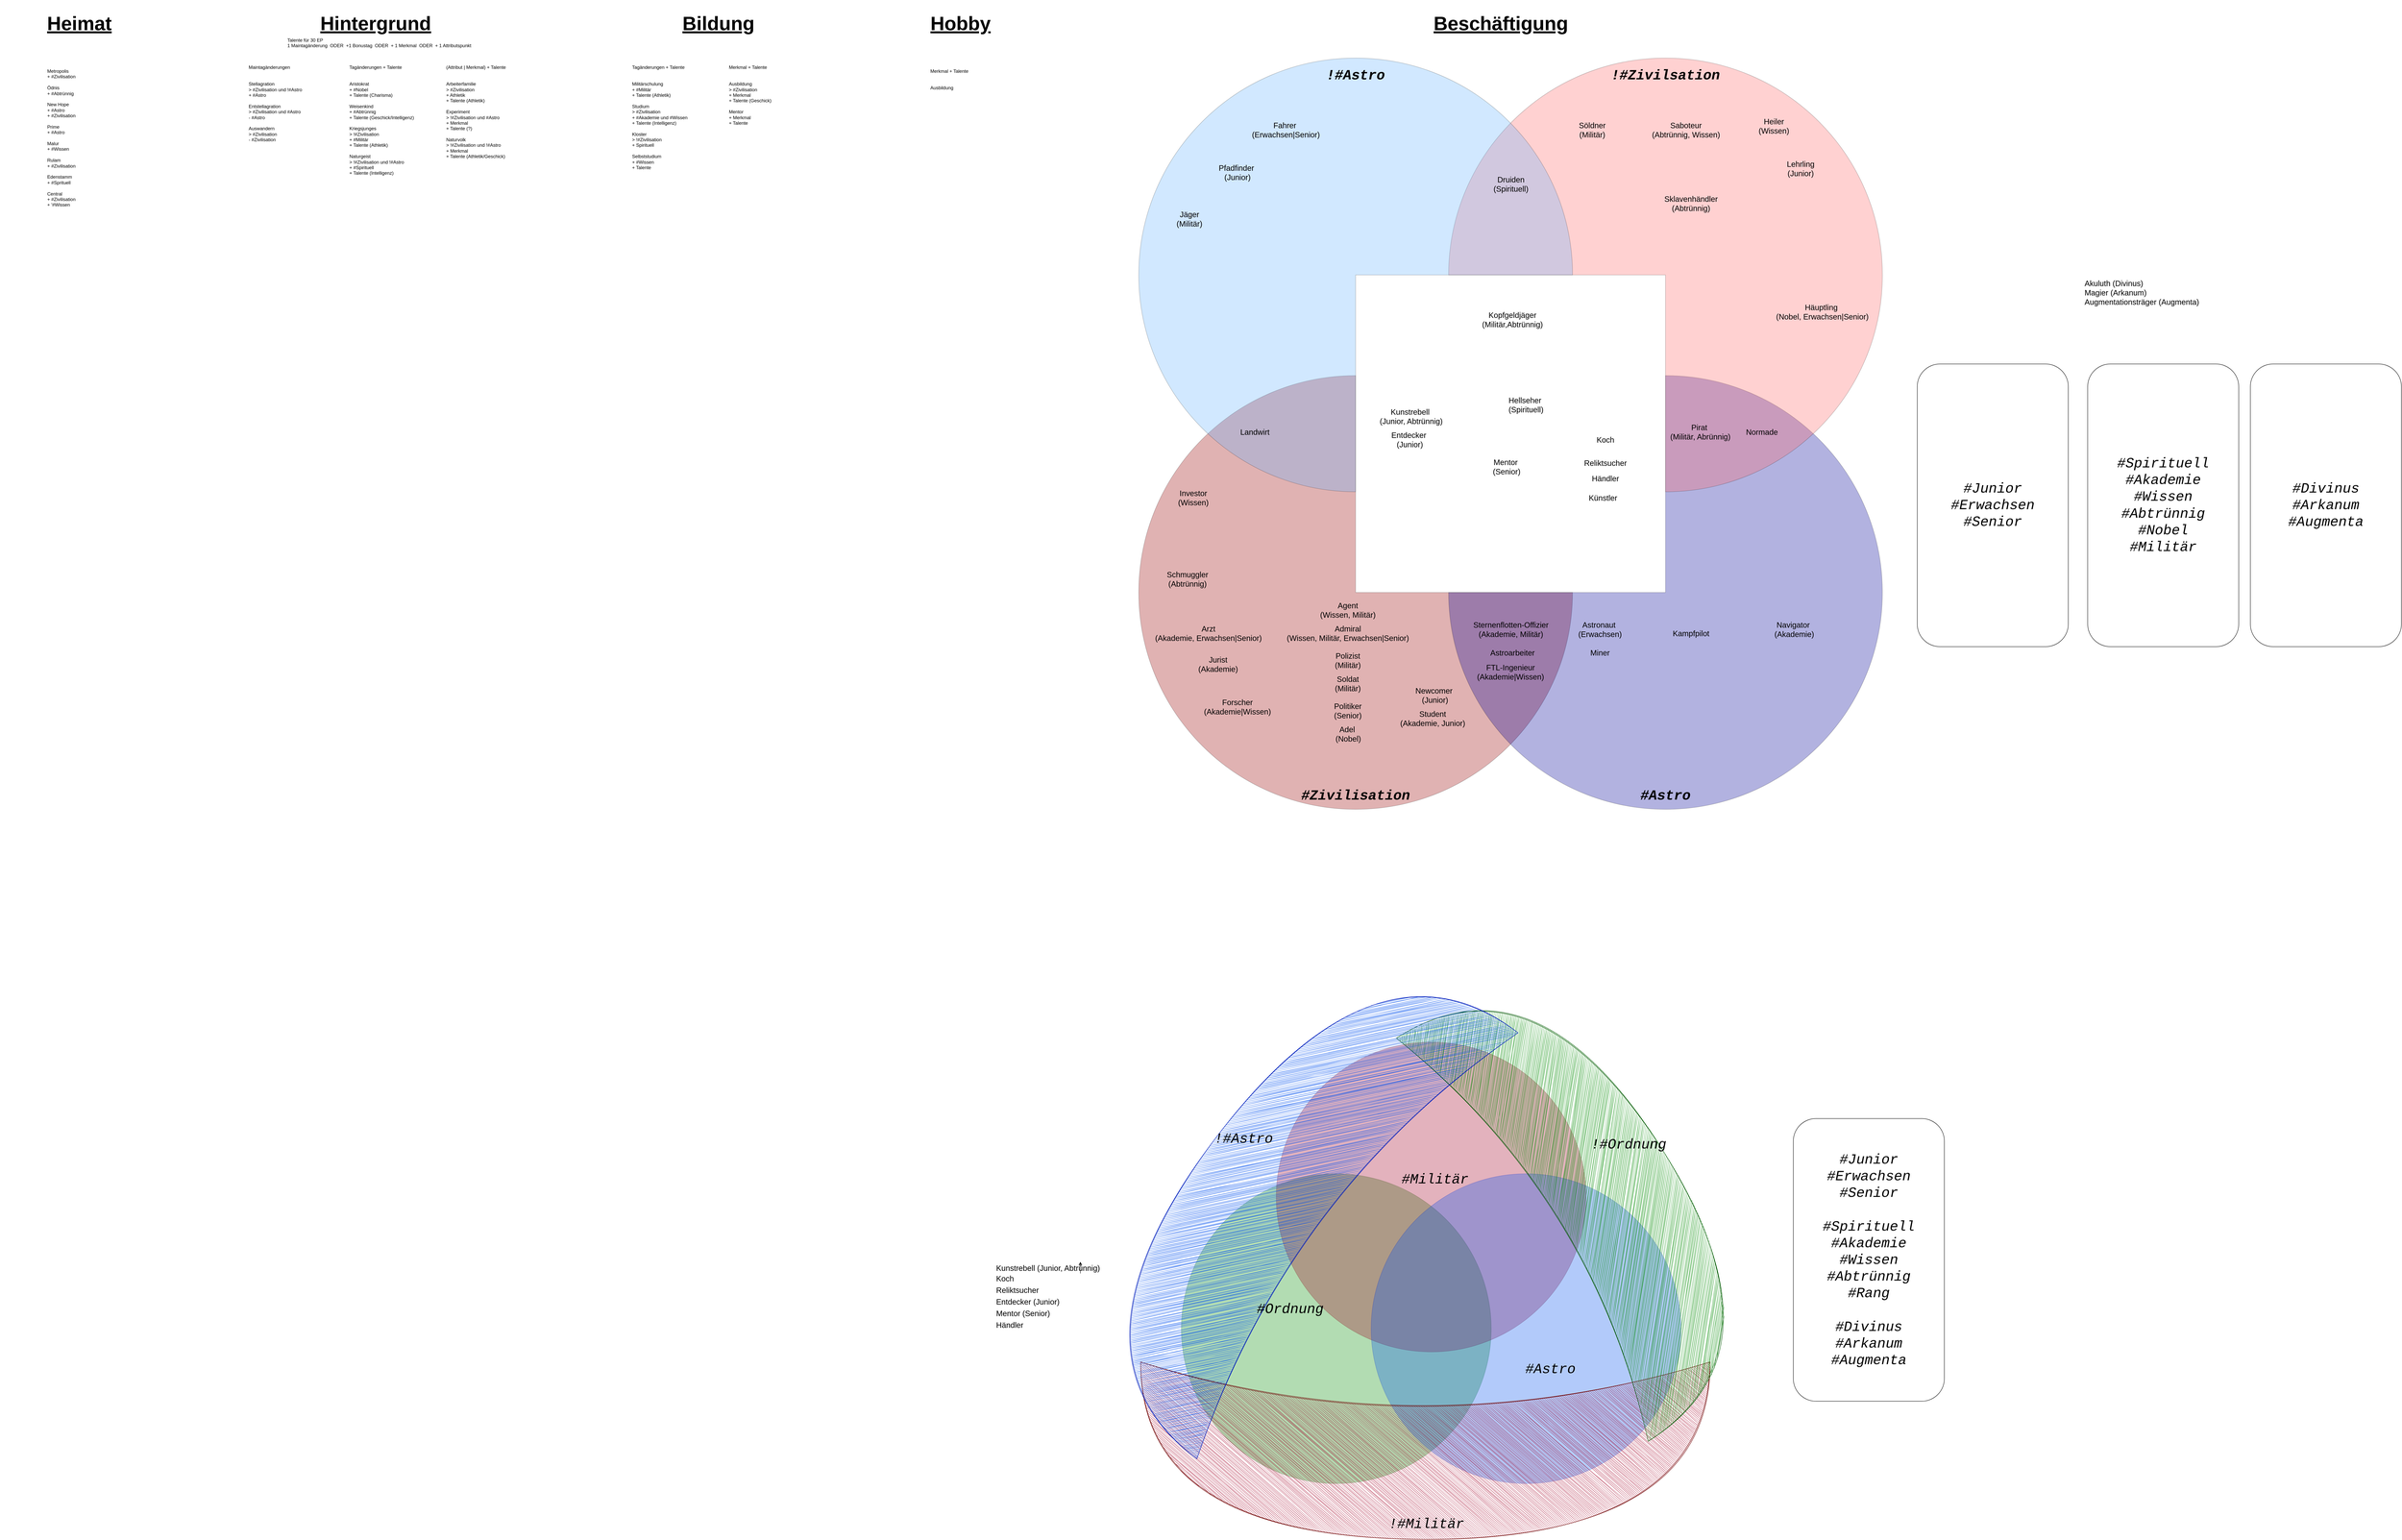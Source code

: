 <mxfile version="24.6.4" type="device">
  <diagram name="Page-1" id="MjzCdtp8GDxRlM3i0NZF">
    <mxGraphModel dx="4419" dy="-3522" grid="1" gridSize="10" guides="1" tooltips="1" connect="1" arrows="1" fold="1" page="0" pageScale="1" pageWidth="850" pageHeight="1100" background="none" math="0" shadow="0">
      <root>
        <mxCell id="0" />
        <mxCell id="1" parent="0" />
        <mxCell id="GH4HXwJByiZROu1ke-vD-22" value="" style="rounded=1;whiteSpace=wrap;html=1;" parent="1" vertex="1">
          <mxGeometry x="1570" y="5060" width="390" height="730" as="geometry" />
        </mxCell>
        <mxCell id="EC7FnCejjiKM2iZam1Gx-15" value="" style="ellipse;whiteSpace=wrap;html=1;opacity=30;fillColor=#008a00;strokeColor=#005700;fontColor=#ffffff;" parent="1" vertex="1">
          <mxGeometry x="-330" y="7151.2" width="800" height="800" as="geometry" />
        </mxCell>
        <mxCell id="EC7FnCejjiKM2iZam1Gx-16" value="" style="ellipse;whiteSpace=wrap;html=1;opacity=30;fillColor=#a20025;strokeColor=#6F0000;fontColor=#ffffff;" parent="1" vertex="1">
          <mxGeometry x="-85" y="6811.2" width="800" height="800" as="geometry" />
        </mxCell>
        <mxCell id="EC7FnCejjiKM2iZam1Gx-17" value="" style="ellipse;whiteSpace=wrap;html=1;opacity=30;fillColor=#0050ef;strokeColor=#001DBC;fontColor=#ffffff;" parent="1" vertex="1">
          <mxGeometry x="160" y="7151.2" width="800" height="800" as="geometry" />
        </mxCell>
        <mxCell id="EC7FnCejjiKM2iZam1Gx-52" value="" style="shape=xor;whiteSpace=wrap;html=1;rotation=90;fillColor=#a20025;fontColor=#ffffff;strokeColor=#6F0000;sketch=1;curveFitting=1;jiggle=2;" parent="1" vertex="1">
          <mxGeometry x="70.87" y="7131.26" width="458.12" height="1470.03" as="geometry" />
        </mxCell>
        <mxCell id="EC7FnCejjiKM2iZam1Gx-53" value="" style="shape=xor;whiteSpace=wrap;html=1;rotation=-32;fillColor=#008a00;fontColor=#ffffff;strokeColor=#005700;sketch=1;curveFitting=1;jiggle=2;" parent="1" vertex="1">
          <mxGeometry x="517.49" y="6593.82" width="430" height="1227.43" as="geometry" />
        </mxCell>
        <mxCell id="EC7FnCejjiKM2iZam1Gx-54" value="" style="shape=xor;whiteSpace=wrap;html=1;rotation=-143;fillColor=#0050ef;fontColor=#ffffff;strokeColor=#001DBC;sketch=1;curveFitting=1;jiggle=2;" parent="1" vertex="1">
          <mxGeometry x="-288.99" y="6510" width="460" height="1378.05" as="geometry" />
        </mxCell>
        <mxCell id="cSLLkAMYYcsR5AigTN__-8" value="Beschäftigung" style="text;html=1;align=center;verticalAlign=middle;whiteSpace=wrap;rounded=0;fontSize=50;fontStyle=5" parent="1" vertex="1">
          <mxGeometry x="290" y="4120" width="410" height="120" as="geometry" />
        </mxCell>
        <mxCell id="pWcKWI6zweaZhQUAbcBb-249" value="Hobby" style="text;html=1;align=center;verticalAlign=middle;whiteSpace=wrap;rounded=0;fontSize=50;fontStyle=5" parent="1" vertex="1">
          <mxGeometry x="-1105" y="4120" width="410" height="120" as="geometry" />
        </mxCell>
        <mxCell id="pWcKWI6zweaZhQUAbcBb-250" value="Bildung" style="text;html=1;align=center;verticalAlign=middle;whiteSpace=wrap;rounded=0;fontSize=50;fontStyle=5" parent="1" vertex="1">
          <mxGeometry x="-1730" y="4120" width="410" height="120" as="geometry" />
        </mxCell>
        <mxCell id="pWcKWI6zweaZhQUAbcBb-252" value="Hintergrund" style="text;html=1;align=center;verticalAlign=middle;whiteSpace=wrap;rounded=0;fontSize=50;fontStyle=5" parent="1" vertex="1">
          <mxGeometry x="-2615" y="4120" width="410" height="120" as="geometry" />
        </mxCell>
        <mxCell id="pWcKWI6zweaZhQUAbcBb-260" value="Heimat" style="text;html=1;align=center;verticalAlign=middle;whiteSpace=wrap;rounded=0;fontSize=50;fontStyle=5" parent="1" vertex="1">
          <mxGeometry x="-3380" y="4120" width="410" height="120" as="geometry" />
        </mxCell>
        <mxCell id="pWcKWI6zweaZhQUAbcBb-410" value="Akuluth (Divinus)&lt;div&gt;&lt;/div&gt;&lt;div&gt;Magier (Arkanum)&lt;div&gt;&lt;/div&gt;&lt;div&gt;Augmentationsträger (Augmenta)&lt;/div&gt;&lt;/div&gt;" style="text;html=1;align=left;verticalAlign=middle;whiteSpace=wrap;rounded=0;fontSize=20;fontStyle=0;fontFamily=Helvetica;labelBorderColor=none;textShadow=0;" parent="1" vertex="1">
          <mxGeometry x="2000" y="4860" width="510" height="30" as="geometry" />
        </mxCell>
        <mxCell id="SncgIBEC0IGQldtbMDlM-100" value="Koch" style="text;html=1;align=left;verticalAlign=middle;whiteSpace=wrap;rounded=0;fontSize=20;" parent="1" vertex="1">
          <mxGeometry x="-810" y="7406.03" width="60" height="30" as="geometry" />
        </mxCell>
        <mxCell id="EC7FnCejjiKM2iZam1Gx-3" value="Reliktsucher" style="text;html=1;align=left;verticalAlign=middle;whiteSpace=wrap;rounded=0;fontSize=20;fontStyle=0;fontFamily=Helvetica;labelBorderColor=none;textShadow=0;" parent="1" vertex="1">
          <mxGeometry x="-810" y="7436.03" width="100" height="30" as="geometry" />
        </mxCell>
        <mxCell id="EC7FnCejjiKM2iZam1Gx-19" value="#Astro" style="text;html=1;align=center;verticalAlign=middle;whiteSpace=wrap;rounded=0;fontFamily=Courier New;fontStyle=2;fontSize=36;" parent="1" vertex="1">
          <mxGeometry x="552.97" y="7641.2" width="140" height="30" as="geometry" />
        </mxCell>
        <mxCell id="EC7FnCejjiKM2iZam1Gx-20" value="#Ordnung" style="text;html=1;align=center;verticalAlign=middle;whiteSpace=wrap;rounded=0;fontFamily=Courier New;fontStyle=2;fontSize=36;" parent="1" vertex="1">
          <mxGeometry x="-138.96" y="7486.26" width="180" height="30" as="geometry" />
        </mxCell>
        <mxCell id="EC7FnCejjiKM2iZam1Gx-21" value="#Militär" style="text;html=1;align=center;verticalAlign=middle;whiteSpace=wrap;rounded=0;fontFamily=Courier New;fontStyle=2;fontSize=36;" parent="1" vertex="1">
          <mxGeometry x="240" y="7151.2" width="170" height="30" as="geometry" />
        </mxCell>
        <mxCell id="EC7FnCejjiKM2iZam1Gx-35" value="" style="rounded=1;whiteSpace=wrap;html=1;" parent="1" vertex="1">
          <mxGeometry x="1250" y="7008.65" width="390" height="730" as="geometry" />
        </mxCell>
        <mxCell id="EC7FnCejjiKM2iZam1Gx-37" value="&lt;div&gt;&lt;span style=&quot;background-color: initial;&quot;&gt;#Junior&lt;/span&gt;&lt;br&gt;&lt;/div&gt;&lt;div&gt;#Erwachsen&lt;/div&gt;&lt;span style=&quot;background-color: initial;&quot;&gt;#Senior&lt;/span&gt;&lt;div&gt;&lt;br&gt;&lt;/div&gt;&lt;div&gt;#Spirituell&lt;div&gt;#Akademie&lt;/div&gt;&lt;div&gt;#Wissen&lt;/div&gt;&lt;div&gt;#Abtrünnig&lt;/div&gt;&lt;div&gt;#Rang&lt;/div&gt;&lt;div&gt;&lt;br&gt;&lt;/div&gt;&lt;/div&gt;&lt;div&gt;#Divinus&lt;/div&gt;&lt;div&gt;#Arkanum&lt;/div&gt;&lt;div&gt;#Augmenta&lt;/div&gt;" style="text;html=1;align=center;verticalAlign=middle;whiteSpace=wrap;rounded=0;fontFamily=Courier New;fontStyle=2;fontSize=36;" parent="1" vertex="1">
          <mxGeometry x="1275" y="7048.65" width="340" height="650" as="geometry" />
        </mxCell>
        <mxCell id="EC7FnCejjiKM2iZam1Gx-44" value="!#Ordnung" style="text;html=1;align=center;verticalAlign=middle;whiteSpace=wrap;rounded=0;fontFamily=Courier New;fontStyle=2;fontSize=36;" parent="1" vertex="1">
          <mxGeometry x="735" y="7061.26" width="180" height="30" as="geometry" />
        </mxCell>
        <mxCell id="EC7FnCejjiKM2iZam1Gx-46" value="!#Astro" style="text;html=1;align=center;verticalAlign=middle;whiteSpace=wrap;rounded=0;fontFamily=Courier New;fontStyle=2;fontSize=36;" parent="1" vertex="1">
          <mxGeometry x="-258.96" y="7046.2" width="180" height="30" as="geometry" />
        </mxCell>
        <mxCell id="EC7FnCejjiKM2iZam1Gx-50" value="!#Militär" style="text;html=1;align=center;verticalAlign=middle;whiteSpace=wrap;rounded=0;fontFamily=Courier New;fontStyle=2;fontSize=36;" parent="1" vertex="1">
          <mxGeometry x="217.93" y="8041.2" width="170" height="30" as="geometry" />
        </mxCell>
        <mxCell id="EC7FnCejjiKM2iZam1Gx-73" value="Kunstrebell (Junior, Abtrünnig)" style="text;html=1;align=left;verticalAlign=middle;whiteSpace=wrap;rounded=0;fontSize=20;fontStyle=0;fontFamily=Helvetica;labelBorderColor=none;textShadow=0;" parent="1" vertex="1">
          <mxGeometry x="-810" y="7378.65" width="292.54" height="30" as="geometry" />
        </mxCell>
        <mxCell id="EC7FnCejjiKM2iZam1Gx-74" style="edgeStyle=orthogonalEdgeStyle;rounded=0;orthogonalLoop=1;jettySize=auto;html=1;exitX=0.75;exitY=1;exitDx=0;exitDy=0;entryX=0.75;entryY=0;entryDx=0;entryDy=0;" parent="1" source="EC7FnCejjiKM2iZam1Gx-73" target="EC7FnCejjiKM2iZam1Gx-73" edge="1">
          <mxGeometry relative="1" as="geometry" />
        </mxCell>
        <mxCell id="EC7FnCejjiKM2iZam1Gx-84" value="Entdecker (Junior)" style="text;html=1;align=left;verticalAlign=middle;whiteSpace=wrap;rounded=0;fontSize=20;fontStyle=0;fontFamily=Helvetica;labelBorderColor=none;textShadow=0;" parent="1" vertex="1">
          <mxGeometry x="-810" y="7466.03" width="200" height="30" as="geometry" />
        </mxCell>
        <mxCell id="EC7FnCejjiKM2iZam1Gx-85" value="Mentor (Senior)" style="text;html=1;align=left;verticalAlign=middle;whiteSpace=wrap;rounded=0;fontSize=20;fontStyle=0;fontFamily=Helvetica;labelBorderColor=none;textShadow=0;" parent="1" vertex="1">
          <mxGeometry x="-810" y="7496.03" width="232.07" height="30" as="geometry" />
        </mxCell>
        <mxCell id="wm9aWNSp8pXr20KisTxj-4" value="Händler" style="text;html=1;align=left;verticalAlign=middle;whiteSpace=wrap;rounded=0;fontSize=20;fontStyle=0;fontFamily=Helvetica;labelBorderColor=none;textShadow=0;" parent="1" vertex="1">
          <mxGeometry x="-810" y="7526.03" width="100" height="30" as="geometry" />
        </mxCell>
        <mxCell id="GH4HXwJByiZROu1ke-vD-2" value="Metropolis&lt;div&gt;+ #&lt;span style=&quot;background-color: initial;&quot;&gt;Zivilisation&lt;/span&gt;&lt;span style=&quot;background-color: initial;&quot;&gt;&amp;nbsp;&lt;/span&gt;&lt;/div&gt;&lt;div&gt;&lt;br&gt;&lt;div&gt;Ödnis&lt;/div&gt;&lt;div&gt;+ #Abtrünnig&lt;/div&gt;&lt;div&gt;&lt;br&gt;&lt;/div&gt;&lt;div&gt;New Hope&lt;/div&gt;&lt;div&gt;+ #Astro&lt;/div&gt;&lt;div&gt;+ #&lt;span style=&quot;background-color: initial;&quot;&gt;Zivilisation&lt;/span&gt;&lt;span style=&quot;background-color: initial;&quot;&gt;&amp;nbsp;&lt;/span&gt;&lt;/div&gt;&lt;div&gt;&lt;br&gt;&lt;/div&gt;&lt;div&gt;Prime&lt;/div&gt;&lt;div&gt;+ #Astro&lt;/div&gt;&lt;div&gt;&lt;br&gt;&lt;/div&gt;&lt;div&gt;Malur&lt;/div&gt;&lt;div&gt;+ #Wissen&lt;/div&gt;&lt;div&gt;&lt;br&gt;&lt;/div&gt;&lt;div&gt;Rulam&lt;/div&gt;&lt;div&gt;+ #&lt;span style=&quot;background-color: initial;&quot;&gt;Zivilisation&lt;/span&gt;&lt;span style=&quot;background-color: initial;&quot;&gt;&amp;nbsp;&lt;/span&gt;&lt;/div&gt;&lt;div&gt;&lt;br&gt;Edenstamm&lt;/div&gt;&lt;div&gt;+ #Sprituell&lt;/div&gt;&lt;div&gt;&lt;br&gt;&lt;/div&gt;&lt;div&gt;Central&lt;/div&gt;&lt;/div&gt;&lt;div&gt;+ #&lt;span style=&quot;background-color: initial;&quot;&gt;Zivilisation&lt;/span&gt;&lt;span style=&quot;background-color: initial;&quot;&gt;&amp;nbsp;&lt;/span&gt;&lt;/div&gt;&lt;div&gt;+ &#39;#Wissen&lt;/div&gt;" style="text;html=1;align=left;verticalAlign=top;whiteSpace=wrap;rounded=0;" parent="1" vertex="1">
          <mxGeometry x="-3260" y="4290" width="220" height="425" as="geometry" />
        </mxCell>
        <mxCell id="GH4HXwJByiZROu1ke-vD-21" value="&lt;div&gt;&lt;span style=&quot;background-color: initial;&quot;&gt;#Junior&lt;/span&gt;&lt;br&gt;&lt;/div&gt;&lt;div&gt;#Erwachsen&lt;/div&gt;&lt;span style=&quot;background-color: initial;&quot;&gt;#Senior&lt;/span&gt;" style="text;html=1;align=center;verticalAlign=middle;whiteSpace=wrap;rounded=0;fontFamily=Courier New;fontStyle=2;fontSize=36;" parent="1" vertex="1">
          <mxGeometry x="1595" y="5100" width="340" height="650" as="geometry" />
        </mxCell>
        <mxCell id="GH4HXwJByiZROu1ke-vD-23" value="" style="rounded=1;whiteSpace=wrap;html=1;" parent="1" vertex="1">
          <mxGeometry x="2010" y="5060" width="390" height="730" as="geometry" />
        </mxCell>
        <mxCell id="GH4HXwJByiZROu1ke-vD-24" value="&lt;div&gt;&lt;span style=&quot;background-color: initial;&quot;&gt;#Spirituell&lt;/span&gt;&lt;br&gt;&lt;/div&gt;&lt;div&gt;&lt;div&gt;#Akademie&lt;/div&gt;&lt;div&gt;#Wissen&lt;/div&gt;&lt;div&gt;#Abtrünnig&lt;/div&gt;&lt;div&gt;#Nobel&lt;/div&gt;&lt;/div&gt;&lt;div&gt;#Militär&lt;/div&gt;" style="text;html=1;align=center;verticalAlign=middle;whiteSpace=wrap;rounded=0;fontFamily=Courier New;fontStyle=2;fontSize=36;" parent="1" vertex="1">
          <mxGeometry x="2035" y="5100" width="340" height="650" as="geometry" />
        </mxCell>
        <mxCell id="GH4HXwJByiZROu1ke-vD-25" value="" style="rounded=1;whiteSpace=wrap;html=1;" parent="1" vertex="1">
          <mxGeometry x="2430" y="5060" width="390" height="730" as="geometry" />
        </mxCell>
        <mxCell id="GH4HXwJByiZROu1ke-vD-26" value="&lt;div&gt;&lt;span style=&quot;background-color: initial;&quot;&gt;#Divinus&lt;/span&gt;&lt;br&gt;&lt;/div&gt;&lt;div&gt;#Arkanum&lt;/div&gt;&lt;div&gt;#Augmenta&lt;/div&gt;" style="text;html=1;align=center;verticalAlign=middle;whiteSpace=wrap;rounded=0;fontFamily=Courier New;fontStyle=2;fontSize=36;" parent="1" vertex="1">
          <mxGeometry x="2455" y="5100" width="340" height="650" as="geometry" />
        </mxCell>
        <mxCell id="GH4HXwJByiZROu1ke-vD-45" value="" style="verticalLabelPosition=bottom;verticalAlign=top;html=1;shape=mxgraph.basic.pie;startAngle=0.25;endAngle=0;rotation=0;textOpacity=30;opacity=30;fillColor=#990000;" parent="1" vertex="1">
          <mxGeometry x="-440" y="5090" width="1120" height="1120" as="geometry" />
        </mxCell>
        <mxCell id="GH4HXwJByiZROu1ke-vD-46" value="" style="verticalLabelPosition=bottom;verticalAlign=top;html=1;shape=mxgraph.basic.pie;startAngle=0.25;endAngle=0;rotation=-90;textOpacity=30;opacity=30;fillColor=#000099;" parent="1" vertex="1">
          <mxGeometry x="360" y="5090" width="1120" height="1120" as="geometry" />
        </mxCell>
        <mxCell id="GH4HXwJByiZROu1ke-vD-47" value="" style="verticalLabelPosition=bottom;verticalAlign=top;html=1;shape=mxgraph.basic.pie;startAngle=0.25;endAngle=0;rotation=-180;textOpacity=30;opacity=30;fillColor=#FF6666;" parent="1" vertex="1">
          <mxGeometry x="360" y="4270" width="1120" height="1120" as="geometry" />
        </mxCell>
        <mxCell id="GH4HXwJByiZROu1ke-vD-48" value="" style="verticalLabelPosition=bottom;verticalAlign=top;html=1;shape=mxgraph.basic.pie;startAngle=0.25;endAngle=0;rotation=90;textOpacity=30;opacity=30;fillColor=#66B2FF;" parent="1" vertex="1">
          <mxGeometry x="-440" y="4270" width="1120" height="1120" as="geometry" />
        </mxCell>
        <mxCell id="SncgIBEC0IGQldtbMDlM-101" value="Künstler" style="text;html=1;align=left;verticalAlign=middle;whiteSpace=wrap;rounded=0;fontSize=20;" parent="1" vertex="1">
          <mxGeometry x="720.0" y="5390" width="100" height="30" as="geometry" />
        </mxCell>
        <mxCell id="SncgIBEC0IGQldtbMDlM-102" value="Jäger&lt;div&gt;(Militär)&lt;/div&gt;" style="text;html=1;align=center;verticalAlign=middle;whiteSpace=wrap;rounded=0;fontSize=20;fontStyle=0;fontFamily=Helvetica;labelBorderColor=none;textShadow=0;" parent="1" vertex="1">
          <mxGeometry x="-358.96" y="4670" width="100" height="30" as="geometry" />
        </mxCell>
        <mxCell id="SncgIBEC0IGQldtbMDlM-105" value="Hellseher&amp;nbsp;&lt;div&gt;(Spirituell)&lt;/div&gt;" style="text;html=1;align=center;verticalAlign=middle;whiteSpace=wrap;rounded=0;fontSize=20;fontStyle=0;fontFamily=Helvetica;labelBorderColor=none;textShadow=0;" parent="1" vertex="1">
          <mxGeometry x="445" y="5150" width="230" height="30" as="geometry" />
        </mxCell>
        <mxCell id="SncgIBEC0IGQldtbMDlM-106" value="Agent&lt;div&gt;(Wissen, Militär)&lt;/div&gt;" style="text;html=1;align=center;verticalAlign=middle;whiteSpace=wrap;rounded=0;fontSize=20;fontStyle=0;fontFamily=Helvetica;labelBorderColor=none;textShadow=0;" parent="1" vertex="1">
          <mxGeometry x="5" y="5680" width="190" height="30" as="geometry" />
        </mxCell>
        <mxCell id="SncgIBEC0IGQldtbMDlM-107" value="Investor&lt;div&gt;(Wissen)&lt;/div&gt;" style="text;html=1;align=center;verticalAlign=middle;whiteSpace=wrap;rounded=0;fontSize=20;" parent="1" vertex="1">
          <mxGeometry x="-328.96" y="5390" width="60" height="30" as="geometry" />
        </mxCell>
        <mxCell id="SncgIBEC0IGQldtbMDlM-109" value="Fahrer&amp;nbsp;&lt;div&gt;(Erwachsen|Senior)&lt;/div&gt;" style="text;html=1;align=center;verticalAlign=middle;whiteSpace=wrap;rounded=0;fontSize=20;" parent="1" vertex="1">
          <mxGeometry x="-200" y="4440" width="280" height="30" as="geometry" />
        </mxCell>
        <mxCell id="SncgIBEC0IGQldtbMDlM-111" value="Forscher&lt;div&gt;(Akademie|Wissen)&lt;/div&gt;" style="text;html=1;align=center;verticalAlign=middle;whiteSpace=wrap;rounded=0;fontSize=20;fontStyle=0;fontFamily=Helvetica;labelBorderColor=none;textShadow=0;" parent="1" vertex="1">
          <mxGeometry x="-285.0" y="5930" width="200" height="30" as="geometry" />
        </mxCell>
        <mxCell id="SncgIBEC0IGQldtbMDlM-113" value="Miner" style="text;html=1;align=center;verticalAlign=middle;whiteSpace=wrap;rounded=0;fontSize=20;fontStyle=0;fontFamily=Helvetica;labelBorderColor=none;textShadow=0;" parent="1" vertex="1">
          <mxGeometry x="671.03" y="5790" width="160" height="30" as="geometry" />
        </mxCell>
        <mxCell id="SncgIBEC0IGQldtbMDlM-115" value="&lt;div&gt;&lt;div&gt;Admiral&lt;/div&gt;&lt;div style=&quot;&quot;&gt;(Wissen, Militär, Erwachsen|Senior)&lt;/div&gt;&lt;/div&gt;" style="text;html=1;align=center;verticalAlign=middle;whiteSpace=wrap;rounded=0;fontSize=20;fontStyle=0;fontFamily=Helvetica;labelBorderColor=none;textShadow=0;" parent="1" vertex="1">
          <mxGeometry x="-90" y="5720" width="380" height="70" as="geometry" />
        </mxCell>
        <mxCell id="SncgIBEC0IGQldtbMDlM-116" value="&lt;div style=&quot;&quot;&gt;&lt;span style=&quot;background-color: initial;&quot;&gt;Kopfgeldjäger&lt;/span&gt;&lt;/div&gt;&lt;div style=&quot;&quot;&gt;&lt;span style=&quot;background-color: initial;&quot;&gt;(&lt;/span&gt;&lt;span style=&quot;background-color: initial;&quot;&gt;Militär,Abtrünnig)&lt;/span&gt;&lt;/div&gt;" style="text;html=1;align=center;verticalAlign=middle;whiteSpace=wrap;rounded=0;fontSize=20;fontStyle=0;fontFamily=Helvetica;labelBorderColor=none;textShadow=0;" parent="1" vertex="1">
          <mxGeometry x="393.97" y="4930.0" width="262.07" height="30" as="geometry" />
        </mxCell>
        <mxCell id="SncgIBEC0IGQldtbMDlM-118" value="Schmuggler&lt;div&gt;(Abtrünnig)&lt;/div&gt;" style="text;html=1;align=center;verticalAlign=middle;whiteSpace=wrap;rounded=0;fontSize=20;fontStyle=0;fontFamily=Helvetica;labelBorderColor=none;textShadow=0;" parent="1" vertex="1">
          <mxGeometry x="-430" y="5600" width="232.07" height="30" as="geometry" />
        </mxCell>
        <mxCell id="SncgIBEC0IGQldtbMDlM-122" value="Newcomer&amp;nbsp;&lt;div&gt;(Junior)&lt;/div&gt;" style="text;html=1;align=center;verticalAlign=middle;whiteSpace=wrap;rounded=0;fontSize=20;" parent="1" vertex="1">
          <mxGeometry x="235" y="5900" width="180" height="30" as="geometry" />
        </mxCell>
        <mxCell id="EC7FnCejjiKM2iZam1Gx-7" value="&lt;div&gt;Arzt&lt;/div&gt;&lt;div&gt;(Akademie, Erwachsen|Senior)&lt;/div&gt;" style="text;html=1;align=center;verticalAlign=middle;whiteSpace=wrap;rounded=0;fontSize=20;fontStyle=0;fontFamily=Helvetica;labelBorderColor=none;textShadow=0;" parent="1" vertex="1">
          <mxGeometry x="-440" y="5740" width="360" height="30" as="geometry" />
        </mxCell>
        <mxCell id="EC7FnCejjiKM2iZam1Gx-12" value="Sklavenhändler&lt;div&gt;(Abtrünnig)&lt;/div&gt;" style="text;html=1;align=center;verticalAlign=middle;whiteSpace=wrap;rounded=0;fontSize=20;fontStyle=0;fontFamily=Helvetica;labelBorderColor=none;textShadow=0;" parent="1" vertex="1">
          <mxGeometry x="850.0" y="4630" width="272.07" height="30" as="geometry" />
        </mxCell>
        <mxCell id="EC7FnCejjiKM2iZam1Gx-23" value="Polizist&lt;div&gt;(Militär)&lt;/div&gt;" style="text;html=1;align=center;verticalAlign=middle;whiteSpace=wrap;rounded=0;fontSize=20;" parent="1" vertex="1">
          <mxGeometry x="10.0" y="5810" width="180" height="30" as="geometry" />
        </mxCell>
        <mxCell id="EC7FnCejjiKM2iZam1Gx-27" value="&lt;span style=&quot;background-color: initial;&quot;&gt;Jurist&lt;/span&gt;&lt;div&gt;&lt;span style=&quot;background-color: initial;&quot;&gt;(Akademie)&lt;/span&gt;&lt;/div&gt;" style="text;html=1;align=center;verticalAlign=middle;whiteSpace=wrap;rounded=0;fontSize=20;" parent="1" vertex="1">
          <mxGeometry x="-370" y="5810" width="270" height="50" as="geometry" />
        </mxCell>
        <mxCell id="EC7FnCejjiKM2iZam1Gx-30" value="Druiden&lt;div&gt;(Spirituell)&lt;/div&gt;" style="text;html=1;align=center;verticalAlign=middle;whiteSpace=wrap;rounded=0;fontSize=20;" parent="1" vertex="1">
          <mxGeometry x="431.27" y="4580" width="180" height="30" as="geometry" />
        </mxCell>
        <mxCell id="EC7FnCejjiKM2iZam1Gx-34" value="Landwirt" style="text;html=1;align=center;verticalAlign=middle;whiteSpace=wrap;rounded=0;fontSize=20;" parent="1" vertex="1">
          <mxGeometry x="-230" y="5220" width="180" height="30" as="geometry" />
        </mxCell>
        <mxCell id="EC7FnCejjiKM2iZam1Gx-60" value="Heiler&lt;div&gt;(Wissen)&lt;/div&gt;" style="text;html=1;align=center;verticalAlign=middle;whiteSpace=wrap;rounded=0;fontSize=20;fontStyle=0;fontFamily=Helvetica;labelBorderColor=none;textShadow=0;" parent="1" vertex="1">
          <mxGeometry x="1125" y="4430" width="150" height="30" as="geometry" />
        </mxCell>
        <mxCell id="EC7FnCejjiKM2iZam1Gx-61" value="Söldner&lt;div&gt;(Militär)&lt;/div&gt;" style="text;html=1;align=center;verticalAlign=middle;whiteSpace=wrap;rounded=0;fontSize=20;fontStyle=0;fontFamily=Helvetica;labelBorderColor=none;textShadow=0;" parent="1" vertex="1">
          <mxGeometry x="671.03" y="4440" width="120" height="30" as="geometry" />
        </mxCell>
        <mxCell id="EC7FnCejjiKM2iZam1Gx-62" value="Saboteur&lt;div&gt;(Abtrünnig, Wissen)&lt;/div&gt;" style="text;html=1;align=center;verticalAlign=middle;whiteSpace=wrap;rounded=0;fontSize=20;fontStyle=0;fontFamily=Helvetica;labelBorderColor=none;textShadow=0;" parent="1" vertex="1">
          <mxGeometry x="860" y="4440" width="225.94" height="30" as="geometry" />
        </mxCell>
        <mxCell id="EC7FnCejjiKM2iZam1Gx-65" value="Sternenflotten-Offizier&lt;div&gt;(Akademie, Militär)&lt;/div&gt;" style="text;html=1;align=center;verticalAlign=middle;whiteSpace=wrap;rounded=0;fontSize=20;fontStyle=0;fontFamily=Helvetica;labelBorderColor=none;textShadow=0;" parent="1" vertex="1">
          <mxGeometry x="408.3" y="5730" width="225.94" height="30" as="geometry" />
        </mxCell>
        <mxCell id="EC7FnCejjiKM2iZam1Gx-67" value="Pirat&amp;nbsp;&lt;div&gt;(Militär, Abrünnig)&lt;/div&gt;" style="text;html=1;align=center;verticalAlign=middle;whiteSpace=wrap;rounded=0;fontSize=20;fontStyle=0;fontFamily=Helvetica;labelBorderColor=none;textShadow=0;" parent="1" vertex="1">
          <mxGeometry x="880" y="5220" width="260" height="30" as="geometry" />
        </mxCell>
        <mxCell id="EC7FnCejjiKM2iZam1Gx-76" value="Lehrling&lt;div&gt;(Junior)&lt;/div&gt;" style="text;html=1;align=center;verticalAlign=middle;whiteSpace=wrap;rounded=0;fontSize=20;fontStyle=0;fontFamily=Helvetica;labelBorderColor=none;textShadow=0;" parent="1" vertex="1">
          <mxGeometry x="1150" y="4540" width="237.93" height="30" as="geometry" />
        </mxCell>
        <mxCell id="EC7FnCejjiKM2iZam1Gx-82" value="Pfadfinder&amp;nbsp;&lt;div&gt;(Junior)&lt;/div&gt;" style="text;html=1;align=center;verticalAlign=middle;whiteSpace=wrap;rounded=0;fontSize=20;fontStyle=0;fontFamily=Helvetica;labelBorderColor=none;textShadow=0;" parent="1" vertex="1">
          <mxGeometry x="-285" y="4550.0" width="200" height="30" as="geometry" />
        </mxCell>
        <mxCell id="EC7FnCejjiKM2iZam1Gx-86" value="Politiker&lt;div&gt;(Senior)&lt;/div&gt;" style="text;html=1;align=center;verticalAlign=middle;whiteSpace=wrap;rounded=0;fontSize=20;fontStyle=0;fontFamily=Helvetica;labelBorderColor=none;textShadow=0;" parent="1" vertex="1">
          <mxGeometry x="-16.03" y="5940" width="232.07" height="30" as="geometry" />
        </mxCell>
        <mxCell id="EC7FnCejjiKM2iZam1Gx-91" value="Astroarbeiter" style="text;html=1;align=center;verticalAlign=middle;whiteSpace=wrap;rounded=0;fontSize=20;fontStyle=0;fontFamily=Helvetica;labelBorderColor=none;textShadow=0;" parent="1" vertex="1">
          <mxGeometry x="445" y="5790" width="160" height="30" as="geometry" />
        </mxCell>
        <mxCell id="EC7FnCejjiKM2iZam1Gx-92" value="FTL-Ingenieur&lt;div&gt;(Akademie|Wissen)&lt;/div&gt;" style="text;html=1;align=center;verticalAlign=middle;whiteSpace=wrap;rounded=0;fontSize=20;fontStyle=0;fontFamily=Helvetica;labelBorderColor=none;textShadow=0;" parent="1" vertex="1">
          <mxGeometry x="390" y="5840" width="260" height="30" as="geometry" />
        </mxCell>
        <mxCell id="EC7FnCejjiKM2iZam1Gx-93" value="Navigator&amp;nbsp;&lt;div&gt;(Akademie)&lt;/div&gt;" style="text;html=1;align=center;verticalAlign=middle;whiteSpace=wrap;rounded=0;fontSize=20;fontStyle=0;fontFamily=Helvetica;labelBorderColor=none;textShadow=0;" parent="1" vertex="1">
          <mxGeometry x="1160" y="5730" width="185" height="30" as="geometry" />
        </mxCell>
        <mxCell id="EC7FnCejjiKM2iZam1Gx-96" value="Astronaut&amp;nbsp;&lt;div&gt;(Erwachsen)&lt;/div&gt;" style="text;html=1;align=center;verticalAlign=middle;whiteSpace=wrap;rounded=0;fontSize=20;fontStyle=0;fontFamily=Helvetica;labelBorderColor=none;textShadow=0;" parent="1" vertex="1">
          <mxGeometry x="650" y="5730" width="202.06" height="30" as="geometry" />
        </mxCell>
        <mxCell id="wm9aWNSp8pXr20KisTxj-1" value="Student&lt;div&gt;(Akademie, Junior)&lt;/div&gt;" style="text;html=1;align=center;verticalAlign=middle;whiteSpace=wrap;rounded=0;fontSize=20;fontStyle=0;fontFamily=Helvetica;labelBorderColor=none;textShadow=0;" parent="1" vertex="1">
          <mxGeometry x="190.0" y="5960" width="257.93" height="30" as="geometry" />
        </mxCell>
        <mxCell id="wm9aWNSp8pXr20KisTxj-2" value="Normade" style="text;html=1;align=center;verticalAlign=middle;whiteSpace=wrap;rounded=0;fontSize=20;fontStyle=0;fontFamily=Helvetica;labelBorderColor=none;textShadow=0;" parent="1" vertex="1">
          <mxGeometry x="1050" y="5220" width="237.93" height="30" as="geometry" />
        </mxCell>
        <mxCell id="wm9aWNSp8pXr20KisTxj-6" value="Häuptling&amp;nbsp;&lt;div&gt;(Nobel, Erwachsen|Senior)&lt;/div&gt;" style="text;html=1;align=center;verticalAlign=middle;whiteSpace=wrap;rounded=0;fontSize=20;fontStyle=0;fontFamily=Helvetica;labelBorderColor=none;textShadow=0;" parent="1" vertex="1">
          <mxGeometry x="1180" y="4910" width="290" height="30" as="geometry" />
        </mxCell>
        <mxCell id="wm9aWNSp8pXr20KisTxj-8" value="Adel&amp;nbsp;&lt;div&gt;(Nobel)&lt;/div&gt;" style="text;html=1;align=center;verticalAlign=middle;whiteSpace=wrap;rounded=0;fontSize=20;fontStyle=0;fontFamily=Helvetica;labelBorderColor=none;textShadow=0;" parent="1" vertex="1">
          <mxGeometry x="-44.13" y="6000" width="290" height="30" as="geometry" />
        </mxCell>
        <mxCell id="GH4HXwJByiZROu1ke-vD-11" value="#Astro" style="text;html=1;align=center;verticalAlign=middle;whiteSpace=wrap;rounded=0;fontFamily=Courier New;fontStyle=3;fontSize=36;" parent="1" vertex="1">
          <mxGeometry x="850" y="6160" width="140" height="30" as="geometry" />
        </mxCell>
        <mxCell id="GH4HXwJByiZROu1ke-vD-18" value="!#Zivilsation" style="text;html=1;align=center;verticalAlign=middle;whiteSpace=wrap;rounded=0;fontFamily=Courier New;fontStyle=3;fontSize=36;" parent="1" vertex="1">
          <mxGeometry x="850" y="4300" width="140" height="30" as="geometry" />
        </mxCell>
        <mxCell id="GH4HXwJByiZROu1ke-vD-19" value="!#Astro" style="text;html=1;align=center;verticalAlign=middle;whiteSpace=wrap;rounded=0;fontFamily=Courier New;fontStyle=3;fontSize=36;" parent="1" vertex="1">
          <mxGeometry x="50" y="4300" width="140" height="30" as="geometry" />
        </mxCell>
        <mxCell id="GH4HXwJByiZROu1ke-vD-20" value="#Zivilisation" style="text;html=1;align=center;verticalAlign=middle;whiteSpace=wrap;rounded=0;fontFamily=Courier New;fontStyle=3;fontSize=36;" parent="1" vertex="1">
          <mxGeometry x="50" y="6160" width="140" height="30" as="geometry" />
        </mxCell>
        <mxCell id="GH4HXwJByiZROu1ke-vD-27" value="Koch" style="text;html=1;align=center;verticalAlign=middle;whiteSpace=wrap;rounded=0;fontSize=20;" parent="1" vertex="1">
          <mxGeometry x="735" y="5240" width="60" height="30" as="geometry" />
        </mxCell>
        <mxCell id="GH4HXwJByiZROu1ke-vD-28" value="Reliktsucher" style="text;html=1;align=center;verticalAlign=middle;whiteSpace=wrap;rounded=0;fontSize=20;fontStyle=0;fontFamily=Helvetica;labelBorderColor=none;textShadow=0;" parent="1" vertex="1">
          <mxGeometry x="715" y="5300" width="100" height="30" as="geometry" />
        </mxCell>
        <mxCell id="GH4HXwJByiZROu1ke-vD-29" value="Kunstrebell&amp;nbsp;&lt;div&gt;(Junior, Abtrünnig)&lt;/div&gt;" style="text;html=1;align=center;verticalAlign=middle;whiteSpace=wrap;rounded=0;fontSize=20;fontStyle=0;fontFamily=Helvetica;labelBorderColor=none;textShadow=0;" parent="1" vertex="1">
          <mxGeometry x="117.46" y="5180" width="292.54" height="30" as="geometry" />
        </mxCell>
        <mxCell id="GH4HXwJByiZROu1ke-vD-31" value="Entdecker&amp;nbsp;&lt;div&gt;(Junior)&lt;/div&gt;" style="text;html=1;align=center;verticalAlign=middle;whiteSpace=wrap;rounded=0;fontSize=20;fontStyle=0;fontFamily=Helvetica;labelBorderColor=none;textShadow=0;" parent="1" vertex="1">
          <mxGeometry x="160" y="5240" width="200" height="30" as="geometry" />
        </mxCell>
        <mxCell id="GH4HXwJByiZROu1ke-vD-32" value="Mentor&amp;nbsp;&lt;div&gt;(Senior)&lt;/div&gt;" style="text;html=1;align=center;verticalAlign=middle;whiteSpace=wrap;rounded=0;fontSize=20;fontStyle=0;fontFamily=Helvetica;labelBorderColor=none;textShadow=0;" parent="1" vertex="1">
          <mxGeometry x="393.97" y="5310" width="232.07" height="30" as="geometry" />
        </mxCell>
        <mxCell id="GH4HXwJByiZROu1ke-vD-33" value="Händler" style="text;html=1;align=center;verticalAlign=middle;whiteSpace=wrap;rounded=0;fontSize=20;fontStyle=0;fontFamily=Helvetica;labelBorderColor=none;textShadow=0;" parent="1" vertex="1">
          <mxGeometry x="715" y="5340.0" width="100" height="30" as="geometry" />
        </mxCell>
        <mxCell id="GH4HXwJByiZROu1ke-vD-36" value="Soldat&lt;div&gt;(Militär)&lt;/div&gt;" style="text;html=1;align=center;verticalAlign=middle;whiteSpace=wrap;rounded=0;fontSize=20;fontStyle=0;fontFamily=Helvetica;labelBorderColor=none;textShadow=0;" parent="1" vertex="1">
          <mxGeometry x="40" y="5870" width="120" height="30" as="geometry" />
        </mxCell>
        <mxCell id="EC7FnCejjiKM2iZam1Gx-95" value="Kampfpilot" style="text;html=1;align=center;verticalAlign=middle;whiteSpace=wrap;rounded=0;fontSize=20;fontStyle=0;fontFamily=Helvetica;labelBorderColor=none;textShadow=0;" parent="1" vertex="1">
          <mxGeometry x="906.03" y="5740" width="160" height="30" as="geometry" />
        </mxCell>
        <mxCell id="GH4HXwJByiZROu1ke-vD-55" value="&lt;div&gt;Maintagänderungen&lt;/div&gt;&lt;div&gt;&lt;span style=&quot;background-color: initial;&quot;&gt;&lt;br&gt;&lt;/span&gt;&lt;/div&gt;&lt;div&gt;&lt;span style=&quot;background-color: initial;&quot;&gt;&lt;br&gt;&lt;/span&gt;&lt;/div&gt;&lt;div&gt;&lt;span style=&quot;background-color: initial;&quot;&gt;Stellagration&lt;/span&gt;&lt;br&gt;&lt;/div&gt;&lt;div&gt;&amp;gt; #Zivilisation&amp;nbsp;und !#Astro&lt;/div&gt;&lt;div&gt;+ #Astro&lt;/div&gt;&lt;div&gt;&lt;br&gt;&lt;/div&gt;&lt;div&gt;Entstellagration&lt;div&gt;&amp;gt; #Zivilisation&amp;nbsp;und #Astro&lt;/div&gt;&lt;div&gt;- #Astro&lt;/div&gt;&lt;/div&gt;&lt;div&gt;&lt;br&gt;&lt;/div&gt;&lt;div&gt;Auswandern&lt;br&gt;&amp;gt; #&lt;span style=&quot;background-color: initial;&quot;&gt;Zivilisation&lt;/span&gt;&lt;span style=&quot;background-color: initial;&quot;&gt;&amp;nbsp;&lt;/span&gt;&lt;/div&gt;&lt;div&gt;- #&lt;span style=&quot;background-color: initial;&quot;&gt;Zivilisation&lt;/span&gt;&lt;span style=&quot;background-color: initial;&quot;&gt;&amp;nbsp;&lt;/span&gt;&lt;/div&gt;" style="text;html=1;align=left;verticalAlign=top;whiteSpace=wrap;rounded=0;" parent="1" vertex="1">
          <mxGeometry x="-2740" y="4280" width="220" height="425" as="geometry" />
        </mxCell>
        <mxCell id="GH4HXwJByiZROu1ke-vD-56" value="&lt;div&gt;Tagänderungen + Talente&lt;/div&gt;&lt;div&gt;&lt;br&gt;&lt;/div&gt;&lt;div&gt;&lt;br&gt;&lt;/div&gt;Aristokrat&lt;div&gt;+ #Nobel&lt;/div&gt;&lt;div&gt;+ Talente (Charisma)&lt;/div&gt;&lt;div&gt;&lt;br&gt;&lt;/div&gt;&lt;div&gt;Weisenkind&lt;/div&gt;&lt;div&gt;+ #Abtrünnig&lt;/div&gt;+ Talente (Geschick/Intelligenz)&lt;div&gt;&lt;br&gt;&lt;div&gt;Kriegsjunges&lt;/div&gt;&lt;div&gt;&amp;gt; !#&lt;span style=&quot;background-color: initial;&quot;&gt;Zivilisation&lt;/span&gt;&lt;span style=&quot;background-color: initial;&quot;&gt;&amp;nbsp;&lt;/span&gt;&lt;/div&gt;&lt;div&gt;+ #Militär&lt;/div&gt;&lt;/div&gt;+ Talente (Athletik)&lt;div&gt;&lt;br&gt;&lt;/div&gt;&lt;div&gt;Naturgeist&lt;/div&gt;&lt;div&gt;&amp;gt; !#Zivilisation und !#Astro&lt;/div&gt;&lt;div&gt;+ #Spirituell&lt;/div&gt;&lt;div&gt;+ Talente (Intelligenz)&lt;/div&gt;" style="text;html=1;align=left;verticalAlign=top;whiteSpace=wrap;rounded=0;" parent="1" vertex="1">
          <mxGeometry x="-2480" y="4280" width="220" height="425" as="geometry" />
        </mxCell>
        <mxCell id="GH4HXwJByiZROu1ke-vD-59" value="&lt;div&gt;(Attribut | Merkmal) + Talente&lt;/div&gt;&lt;div&gt;&lt;br&gt;&lt;/div&gt;&lt;div&gt;&lt;br&gt;&lt;/div&gt;&lt;div&gt;Arbeiterfamilie&lt;/div&gt;&lt;div&gt;&amp;gt; #Zivilisation&lt;/div&gt;&lt;div&gt;+ Athletik&lt;/div&gt;&lt;div&gt;+ Talente (Athletik)&lt;/div&gt;&lt;div&gt;&lt;br&gt;&lt;/div&gt;&lt;div&gt;&lt;div&gt;Experiment&lt;/div&gt;&lt;div&gt;&amp;gt; !#Zivilisation und #Astro&lt;/div&gt;&lt;div&gt;+ Merkmal&lt;/div&gt;&lt;div&gt;+ Talente (?)&lt;/div&gt;&lt;/div&gt;&lt;div&gt;&lt;br&gt;&lt;/div&gt;&lt;div&gt;Naturvolk&lt;/div&gt;&lt;div&gt;&amp;gt; !#Zivilisation und !#Astro&lt;/div&gt;&lt;div&gt;+ Merkmal&lt;/div&gt;&lt;div&gt;+ Talente (Athletik/Geschick)&lt;/div&gt;" style="text;html=1;align=left;verticalAlign=top;whiteSpace=wrap;rounded=0;" parent="1" vertex="1">
          <mxGeometry x="-2230" y="4280" width="220" height="425" as="geometry" />
        </mxCell>
        <mxCell id="GH4HXwJByiZROu1ke-vD-61" value="&lt;div&gt;Tagänderungen + Talente&lt;/div&gt;&lt;div&gt;&lt;br&gt;&lt;/div&gt;&lt;div&gt;&lt;br&gt;&lt;/div&gt;Militärschulung&lt;div&gt;+ #Militär&lt;br&gt;&lt;/div&gt;&lt;div&gt;+ Talente (Athletik)&lt;/div&gt;&lt;div&gt;&lt;br&gt;&lt;/div&gt;&lt;div&gt;Studium&lt;/div&gt;&lt;div&gt;&amp;gt; #Zivilisation&lt;/div&gt;&lt;div&gt;+ #Akademie und #Wissen&lt;/div&gt;&lt;div&gt;+ Talente (Intelligenz)&lt;/div&gt;&lt;div&gt;&lt;br&gt;&lt;/div&gt;&lt;div&gt;Kloster&lt;/div&gt;&lt;div&gt;&amp;gt; !&lt;span style=&quot;background-color: initial;&quot;&gt;#Zivilisation&lt;/span&gt;&lt;/div&gt;&lt;div&gt;&lt;span style=&quot;background-color: initial;&quot;&gt;+ Spirituell&lt;/span&gt;&lt;/div&gt;&lt;div&gt;&lt;br&gt;&lt;/div&gt;&lt;div&gt;&lt;div&gt;Selbststudium&lt;/div&gt;&lt;div&gt;+ #Wissen&lt;/div&gt;&lt;/div&gt;&lt;div&gt;+ Talente&lt;/div&gt;" style="text;html=1;align=left;verticalAlign=top;whiteSpace=wrap;rounded=0;" parent="1" vertex="1">
          <mxGeometry x="-1750" y="4280" width="220" height="425" as="geometry" />
        </mxCell>
        <mxCell id="GH4HXwJByiZROu1ke-vD-62" value="&lt;div&gt;Merkmal + Talente&lt;/div&gt;&lt;div&gt;&lt;br&gt;&lt;/div&gt;&lt;div&gt;&lt;br&gt;&lt;/div&gt;&lt;div&gt;Ausbildung&lt;/div&gt;&lt;div&gt;&amp;gt; #Zivilisation&lt;/div&gt;&lt;div&gt;+ Merkmal&lt;/div&gt;&lt;div&gt;+ Talente (Geschick)&lt;/div&gt;&lt;div&gt;&lt;br&gt;&lt;/div&gt;&lt;div&gt;Mentor&lt;/div&gt;&lt;div&gt;+ Merkmal&lt;/div&gt;&lt;div&gt;+ Talente&lt;/div&gt;" style="text;html=1;align=left;verticalAlign=top;whiteSpace=wrap;rounded=0;" parent="1" vertex="1">
          <mxGeometry x="-1500" y="4280" width="220" height="425" as="geometry" />
        </mxCell>
        <mxCell id="GH4HXwJByiZROu1ke-vD-63" value="&lt;div&gt;Merkmal + Talente&lt;/div&gt;&lt;div&gt;&lt;br&gt;&lt;/div&gt;&lt;div&gt;&lt;br&gt;&lt;/div&gt;&lt;div&gt;Ausbildung&lt;br&gt;&lt;/div&gt;" style="text;html=1;align=left;verticalAlign=top;whiteSpace=wrap;rounded=0;" parent="1" vertex="1">
          <mxGeometry x="-980" y="4290" width="220" height="425" as="geometry" />
        </mxCell>
        <mxCell id="iVtR-LONtUWLPHOtsgWI-2" value="&lt;div&gt;&lt;span style=&quot;background-color: initial;&quot;&gt;Talente für 30 EP&lt;/span&gt;&lt;br&gt;&lt;/div&gt;&lt;div&gt;&lt;span style=&quot;background-color: initial;&quot;&gt;1 Maintagänderung&amp;nbsp; ODER&amp;nbsp; +1 Bonustag&amp;nbsp;&amp;nbsp;&lt;/span&gt;&lt;span style=&quot;background-color: initial;&quot;&gt;ODER&amp;nbsp;&amp;nbsp;&lt;/span&gt;&lt;span style=&quot;background-color: initial;&quot;&gt;+ 1 Merkmal&amp;nbsp;&amp;nbsp;&lt;/span&gt;&lt;span style=&quot;background-color: initial;&quot;&gt;ODER&amp;nbsp;&amp;nbsp;&lt;/span&gt;&lt;span style=&quot;background-color: initial;&quot;&gt;+ 1 Attributspunkt&lt;/span&gt;&lt;br&gt;&lt;/div&gt;" style="text;html=1;align=left;verticalAlign=top;whiteSpace=wrap;rounded=0;" parent="1" vertex="1">
          <mxGeometry x="-2640" y="4210" width="500" height="80" as="geometry" />
        </mxCell>
      </root>
    </mxGraphModel>
  </diagram>
</mxfile>
